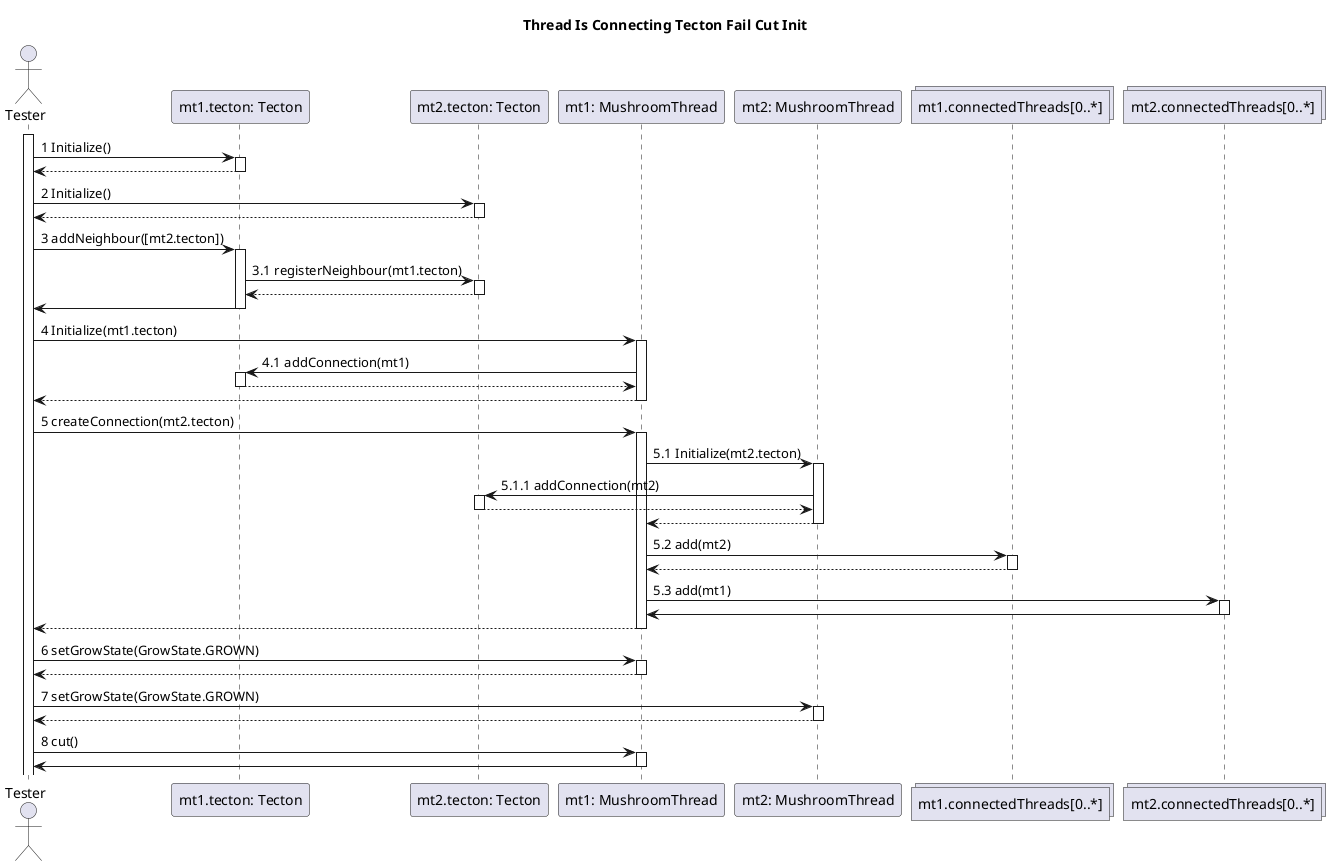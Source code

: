 @startuml Thread Is Traversible Fail Cut Init
title Thread Is Connecting Tecton Fail Cut Init

actor "Tester" as tester

participant "mt1.tecton: Tecton" as t1
participant "mt2.tecton: Tecton" as t2
participant "mt1: MushroomThread" as mt1
participant "mt2: MushroomThread" as mt2

collections "mt1.connectedThreads[0..*]" as ct1
collections "mt2.connectedThreads[0..*]" as ct2

activate tester

'Init tectons
tester -> t1: 1 Initialize()
activate t1
t1 --> tester
deactivate t1

tester -> t2: 2 Initialize()
activate t2
t2 --> tester
deactivate t2

'Add neighbours
tester -> t1: 3 addNeighbour([mt2.tecton])
activate t1
t1 -> t2: 3.1 registerNeighbour(mt1.tecton)
activate t2
t2 --> t1
deactivate t2
t1 -> tester
deactivate t1

'Add threads
tester -> mt1: 4 Initialize(mt1.tecton)
activate mt1
mt1 -> t1: 4.1 addConnection(mt1)
activate t1
t1 --> mt1
deactivate t1
mt1 --> tester 
deactivate mt1

tester -> mt1: 5 createConnection(mt2.tecton)
activate mt1

mt1 -> mt2: 5.1 Initialize(mt2.tecton)
activate mt2
mt2 -> t2: 5.1.1 addConnection(mt2)
activate t2
t2 --> mt2
deactivate t2
mt2 --> mt1
deactivate mt2

mt1 -> ct1: 5.2 add(mt2)
activate ct1
ct1 --> mt1
deactivate ct1


mt1 -> ct2: 5.3 add(mt1)
activate ct2
ct2 -> mt1
deactivate ct2

mt1 --> tester
deactivate mt1

'Set Grows

tester -> mt1: 6 setGrowState(GrowState.GROWN)
activate mt1
mt1 --> tester
deactivate mt1

tester -> mt2: 7 setGrowState(GrowState.GROWN)
activate mt2
mt2 --> tester
deactivate mt2

tester -> mt1: 8 cut()
activate mt1
mt1 -> tester
deactivate mt1

@enduml
